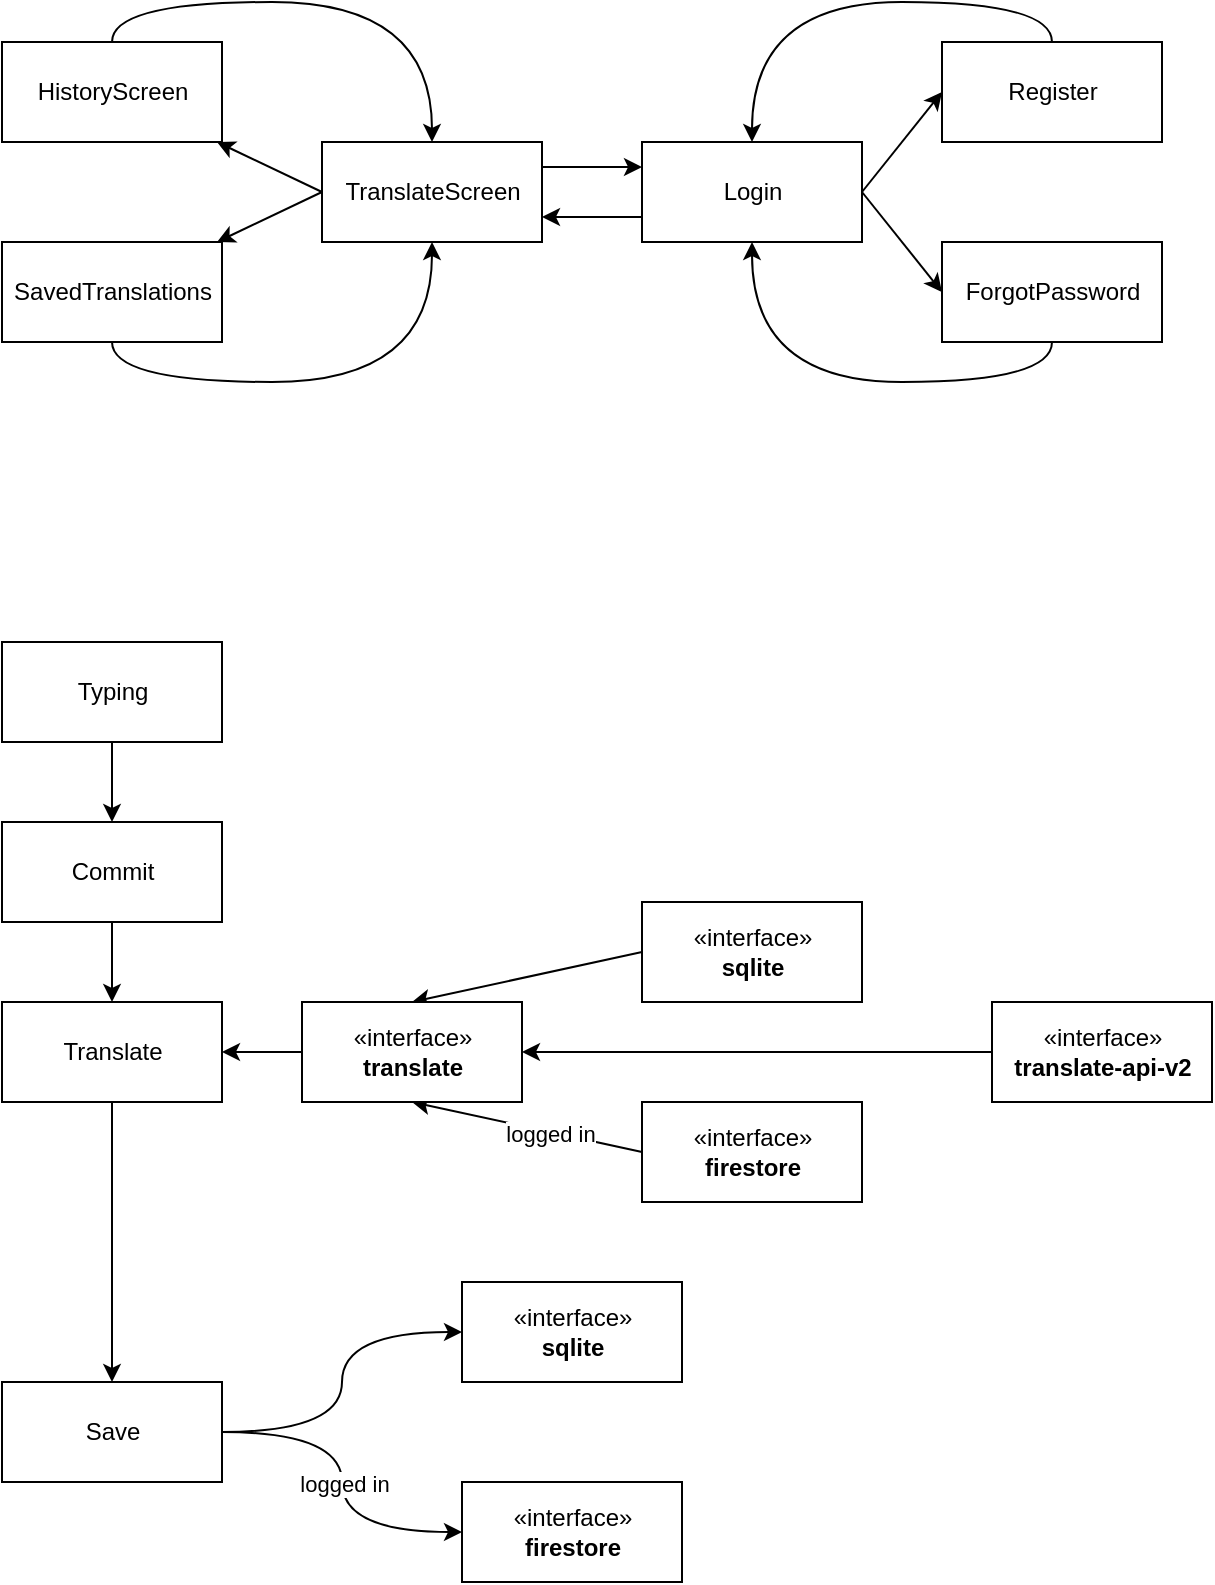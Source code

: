 <mxfile version="20.4.0" type="github">
  <diagram name="Page-1" id="9f46799a-70d6-7492-0946-bef42562c5a5">
    <mxGraphModel dx="1422" dy="793" grid="1" gridSize="10" guides="1" tooltips="1" connect="1" arrows="1" fold="1" page="1" pageScale="1" pageWidth="1100" pageHeight="850" background="none" math="0" shadow="0">
      <root>
        <mxCell id="0" />
        <mxCell id="1" parent="0" />
        <mxCell id="TK3HhR73lUiD1M2_CuVL-83" style="edgeStyle=orthogonalEdgeStyle;curved=1;rounded=0;orthogonalLoop=1;jettySize=auto;html=1;exitX=1;exitY=0.25;exitDx=0;exitDy=0;entryX=0;entryY=0.25;entryDx=0;entryDy=0;" edge="1" parent="1" source="TK3HhR73lUiD1M2_CuVL-13" target="TK3HhR73lUiD1M2_CuVL-18">
          <mxGeometry relative="1" as="geometry" />
        </mxCell>
        <mxCell id="TK3HhR73lUiD1M2_CuVL-85" style="rounded=0;orthogonalLoop=1;jettySize=auto;html=1;exitX=0;exitY=0.5;exitDx=0;exitDy=0;" edge="1" parent="1" source="TK3HhR73lUiD1M2_CuVL-13" target="TK3HhR73lUiD1M2_CuVL-14">
          <mxGeometry relative="1" as="geometry" />
        </mxCell>
        <mxCell id="TK3HhR73lUiD1M2_CuVL-86" style="rounded=0;orthogonalLoop=1;jettySize=auto;html=1;exitX=0;exitY=0.5;exitDx=0;exitDy=0;" edge="1" parent="1" source="TK3HhR73lUiD1M2_CuVL-13" target="TK3HhR73lUiD1M2_CuVL-15">
          <mxGeometry relative="1" as="geometry" />
        </mxCell>
        <mxCell id="TK3HhR73lUiD1M2_CuVL-13" value="&lt;div&gt;TranslateScreen&lt;/div&gt;" style="html=1;" vertex="1" parent="1">
          <mxGeometry x="160" y="70" width="110" height="50" as="geometry" />
        </mxCell>
        <mxCell id="TK3HhR73lUiD1M2_CuVL-88" style="edgeStyle=orthogonalEdgeStyle;curved=1;rounded=0;orthogonalLoop=1;jettySize=auto;html=1;exitX=0.5;exitY=0;exitDx=0;exitDy=0;entryX=0.5;entryY=0;entryDx=0;entryDy=0;" edge="1" parent="1" source="TK3HhR73lUiD1M2_CuVL-14" target="TK3HhR73lUiD1M2_CuVL-13">
          <mxGeometry relative="1" as="geometry" />
        </mxCell>
        <mxCell id="TK3HhR73lUiD1M2_CuVL-14" value="HistoryScreen" style="html=1;" vertex="1" parent="1">
          <mxGeometry y="20" width="110" height="50" as="geometry" />
        </mxCell>
        <mxCell id="TK3HhR73lUiD1M2_CuVL-89" style="edgeStyle=orthogonalEdgeStyle;curved=1;rounded=0;orthogonalLoop=1;jettySize=auto;html=1;exitX=0.5;exitY=1;exitDx=0;exitDy=0;entryX=0.5;entryY=1;entryDx=0;entryDy=0;" edge="1" parent="1" source="TK3HhR73lUiD1M2_CuVL-15" target="TK3HhR73lUiD1M2_CuVL-13">
          <mxGeometry relative="1" as="geometry" />
        </mxCell>
        <mxCell id="TK3HhR73lUiD1M2_CuVL-15" value="SavedTranslations" style="html=1;" vertex="1" parent="1">
          <mxGeometry y="120" width="110" height="50" as="geometry" />
        </mxCell>
        <mxCell id="TK3HhR73lUiD1M2_CuVL-21" style="rounded=0;orthogonalLoop=1;jettySize=auto;html=1;exitX=1;exitY=0.5;exitDx=0;exitDy=0;entryX=0;entryY=0.5;entryDx=0;entryDy=0;" edge="1" parent="1" source="TK3HhR73lUiD1M2_CuVL-18" target="TK3HhR73lUiD1M2_CuVL-19">
          <mxGeometry relative="1" as="geometry" />
        </mxCell>
        <mxCell id="TK3HhR73lUiD1M2_CuVL-22" style="rounded=0;orthogonalLoop=1;jettySize=auto;html=1;exitX=1;exitY=0.5;exitDx=0;exitDy=0;entryX=0;entryY=0.5;entryDx=0;entryDy=0;" edge="1" parent="1" source="TK3HhR73lUiD1M2_CuVL-18" target="TK3HhR73lUiD1M2_CuVL-20">
          <mxGeometry relative="1" as="geometry" />
        </mxCell>
        <mxCell id="TK3HhR73lUiD1M2_CuVL-84" style="edgeStyle=orthogonalEdgeStyle;curved=1;rounded=0;orthogonalLoop=1;jettySize=auto;html=1;exitX=0;exitY=0.75;exitDx=0;exitDy=0;entryX=1;entryY=0.75;entryDx=0;entryDy=0;" edge="1" parent="1" source="TK3HhR73lUiD1M2_CuVL-18" target="TK3HhR73lUiD1M2_CuVL-13">
          <mxGeometry relative="1" as="geometry" />
        </mxCell>
        <mxCell id="TK3HhR73lUiD1M2_CuVL-18" value="Login" style="html=1;" vertex="1" parent="1">
          <mxGeometry x="320" y="70" width="110" height="50" as="geometry" />
        </mxCell>
        <mxCell id="TK3HhR73lUiD1M2_CuVL-79" style="edgeStyle=orthogonalEdgeStyle;curved=1;rounded=0;orthogonalLoop=1;jettySize=auto;html=1;exitX=0.5;exitY=0;exitDx=0;exitDy=0;entryX=0.5;entryY=0;entryDx=0;entryDy=0;" edge="1" parent="1" source="TK3HhR73lUiD1M2_CuVL-19" target="TK3HhR73lUiD1M2_CuVL-18">
          <mxGeometry relative="1" as="geometry" />
        </mxCell>
        <mxCell id="TK3HhR73lUiD1M2_CuVL-19" value="Register" style="html=1;" vertex="1" parent="1">
          <mxGeometry x="470" y="20" width="110" height="50" as="geometry" />
        </mxCell>
        <mxCell id="TK3HhR73lUiD1M2_CuVL-80" style="edgeStyle=orthogonalEdgeStyle;curved=1;rounded=0;orthogonalLoop=1;jettySize=auto;html=1;exitX=0.5;exitY=1;exitDx=0;exitDy=0;entryX=0.5;entryY=1;entryDx=0;entryDy=0;" edge="1" parent="1" source="TK3HhR73lUiD1M2_CuVL-20" target="TK3HhR73lUiD1M2_CuVL-18">
          <mxGeometry relative="1" as="geometry" />
        </mxCell>
        <mxCell id="TK3HhR73lUiD1M2_CuVL-20" value="ForgotPassword" style="html=1;" vertex="1" parent="1">
          <mxGeometry x="470" y="120" width="110" height="50" as="geometry" />
        </mxCell>
        <mxCell id="TK3HhR73lUiD1M2_CuVL-52" style="edgeStyle=orthogonalEdgeStyle;curved=1;rounded=0;orthogonalLoop=1;jettySize=auto;html=1;exitX=0.5;exitY=1;exitDx=0;exitDy=0;entryX=0.5;entryY=0;entryDx=0;entryDy=0;" edge="1" parent="1" source="TK3HhR73lUiD1M2_CuVL-23" target="TK3HhR73lUiD1M2_CuVL-24">
          <mxGeometry relative="1" as="geometry" />
        </mxCell>
        <mxCell id="TK3HhR73lUiD1M2_CuVL-23" value="Typing" style="html=1;" vertex="1" parent="1">
          <mxGeometry y="320" width="110" height="50" as="geometry" />
        </mxCell>
        <mxCell id="TK3HhR73lUiD1M2_CuVL-53" style="edgeStyle=orthogonalEdgeStyle;curved=1;rounded=0;orthogonalLoop=1;jettySize=auto;html=1;exitX=0.5;exitY=1;exitDx=0;exitDy=0;entryX=0.5;entryY=0;entryDx=0;entryDy=0;" edge="1" parent="1" source="TK3HhR73lUiD1M2_CuVL-24" target="TK3HhR73lUiD1M2_CuVL-25">
          <mxGeometry relative="1" as="geometry" />
        </mxCell>
        <mxCell id="TK3HhR73lUiD1M2_CuVL-24" value="Commit" style="html=1;" vertex="1" parent="1">
          <mxGeometry y="410" width="110" height="50" as="geometry" />
        </mxCell>
        <mxCell id="TK3HhR73lUiD1M2_CuVL-54" style="edgeStyle=orthogonalEdgeStyle;curved=1;rounded=0;orthogonalLoop=1;jettySize=auto;html=1;exitX=0.5;exitY=1;exitDx=0;exitDy=0;" edge="1" parent="1" source="TK3HhR73lUiD1M2_CuVL-25" target="TK3HhR73lUiD1M2_CuVL-26">
          <mxGeometry relative="1" as="geometry" />
        </mxCell>
        <mxCell id="TK3HhR73lUiD1M2_CuVL-25" value="Translate" style="html=1;" vertex="1" parent="1">
          <mxGeometry y="500" width="110" height="50" as="geometry" />
        </mxCell>
        <mxCell id="TK3HhR73lUiD1M2_CuVL-73" style="edgeStyle=orthogonalEdgeStyle;curved=1;rounded=0;orthogonalLoop=1;jettySize=auto;html=1;exitX=1;exitY=0.5;exitDx=0;exitDy=0;entryX=0;entryY=0.5;entryDx=0;entryDy=0;" edge="1" parent="1" source="TK3HhR73lUiD1M2_CuVL-26" target="TK3HhR73lUiD1M2_CuVL-70">
          <mxGeometry relative="1" as="geometry" />
        </mxCell>
        <mxCell id="TK3HhR73lUiD1M2_CuVL-74" style="edgeStyle=orthogonalEdgeStyle;curved=1;rounded=0;orthogonalLoop=1;jettySize=auto;html=1;exitX=1;exitY=0.5;exitDx=0;exitDy=0;entryX=0;entryY=0.5;entryDx=0;entryDy=0;" edge="1" parent="1" source="TK3HhR73lUiD1M2_CuVL-26" target="TK3HhR73lUiD1M2_CuVL-72">
          <mxGeometry relative="1" as="geometry" />
        </mxCell>
        <mxCell id="TK3HhR73lUiD1M2_CuVL-75" value="&lt;div&gt;logged in&lt;/div&gt;" style="edgeLabel;html=1;align=center;verticalAlign=middle;resizable=0;points=[];" vertex="1" connectable="0" parent="TK3HhR73lUiD1M2_CuVL-74">
          <mxGeometry x="-0.141" y="-7" relative="1" as="geometry">
            <mxPoint x="8" y="13" as="offset" />
          </mxGeometry>
        </mxCell>
        <mxCell id="TK3HhR73lUiD1M2_CuVL-26" value="Save" style="html=1;" vertex="1" parent="1">
          <mxGeometry y="690" width="110" height="50" as="geometry" />
        </mxCell>
        <mxCell id="TK3HhR73lUiD1M2_CuVL-61" style="rounded=0;orthogonalLoop=1;jettySize=auto;html=1;exitX=0;exitY=0.5;exitDx=0;exitDy=0;entryX=0.5;entryY=0;entryDx=0;entryDy=0;" edge="1" parent="1" source="TK3HhR73lUiD1M2_CuVL-32" target="TK3HhR73lUiD1M2_CuVL-55">
          <mxGeometry relative="1" as="geometry" />
        </mxCell>
        <mxCell id="TK3HhR73lUiD1M2_CuVL-32" value="«interface»&lt;br&gt;&lt;b&gt;sqlite&lt;/b&gt;" style="html=1;" vertex="1" parent="1">
          <mxGeometry x="320" y="450" width="110" height="50" as="geometry" />
        </mxCell>
        <mxCell id="TK3HhR73lUiD1M2_CuVL-63" style="rounded=0;orthogonalLoop=1;jettySize=auto;html=1;exitX=0;exitY=0.5;exitDx=0;exitDy=0;entryX=0.5;entryY=1;entryDx=0;entryDy=0;" edge="1" parent="1" source="TK3HhR73lUiD1M2_CuVL-33" target="TK3HhR73lUiD1M2_CuVL-55">
          <mxGeometry relative="1" as="geometry" />
        </mxCell>
        <mxCell id="TK3HhR73lUiD1M2_CuVL-64" value="logged in" style="edgeLabel;html=1;align=center;verticalAlign=middle;resizable=0;points=[];" vertex="1" connectable="0" parent="TK3HhR73lUiD1M2_CuVL-63">
          <mxGeometry x="-0.15" y="-10" relative="1" as="geometry">
            <mxPoint y="11" as="offset" />
          </mxGeometry>
        </mxCell>
        <mxCell id="TK3HhR73lUiD1M2_CuVL-33" value="«interface»&lt;br&gt;&lt;b&gt;firestore&lt;/b&gt;" style="html=1;" vertex="1" parent="1">
          <mxGeometry x="320" y="550" width="110" height="50" as="geometry" />
        </mxCell>
        <mxCell id="TK3HhR73lUiD1M2_CuVL-62" style="edgeStyle=orthogonalEdgeStyle;curved=1;rounded=0;orthogonalLoop=1;jettySize=auto;html=1;exitX=0;exitY=0.5;exitDx=0;exitDy=0;entryX=1;entryY=0.5;entryDx=0;entryDy=0;" edge="1" parent="1" source="TK3HhR73lUiD1M2_CuVL-34" target="TK3HhR73lUiD1M2_CuVL-55">
          <mxGeometry relative="1" as="geometry">
            <Array as="points">
              <mxPoint x="310" y="525" />
              <mxPoint x="310" y="525" />
            </Array>
          </mxGeometry>
        </mxCell>
        <mxCell id="TK3HhR73lUiD1M2_CuVL-34" value="«interface»&lt;br&gt;&lt;b&gt;translate-api-v2&lt;/b&gt;" style="html=1;" vertex="1" parent="1">
          <mxGeometry x="495" y="500" width="110" height="50" as="geometry" />
        </mxCell>
        <mxCell id="TK3HhR73lUiD1M2_CuVL-56" style="edgeStyle=orthogonalEdgeStyle;curved=1;rounded=0;orthogonalLoop=1;jettySize=auto;html=1;entryX=1;entryY=0.5;entryDx=0;entryDy=0;" edge="1" parent="1" source="TK3HhR73lUiD1M2_CuVL-55" target="TK3HhR73lUiD1M2_CuVL-25">
          <mxGeometry relative="1" as="geometry" />
        </mxCell>
        <mxCell id="TK3HhR73lUiD1M2_CuVL-55" value="«interface»&lt;br&gt;&lt;b&gt;translate&lt;/b&gt;" style="html=1;" vertex="1" parent="1">
          <mxGeometry x="150" y="500" width="110" height="50" as="geometry" />
        </mxCell>
        <mxCell id="TK3HhR73lUiD1M2_CuVL-70" value="«interface»&lt;br&gt;&lt;b&gt;sqlite&lt;/b&gt;" style="html=1;" vertex="1" parent="1">
          <mxGeometry x="230" y="640" width="110" height="50" as="geometry" />
        </mxCell>
        <mxCell id="TK3HhR73lUiD1M2_CuVL-72" value="«interface»&lt;br&gt;&lt;b&gt;firestore&lt;/b&gt;" style="html=1;" vertex="1" parent="1">
          <mxGeometry x="230" y="740" width="110" height="50" as="geometry" />
        </mxCell>
      </root>
    </mxGraphModel>
  </diagram>
</mxfile>
